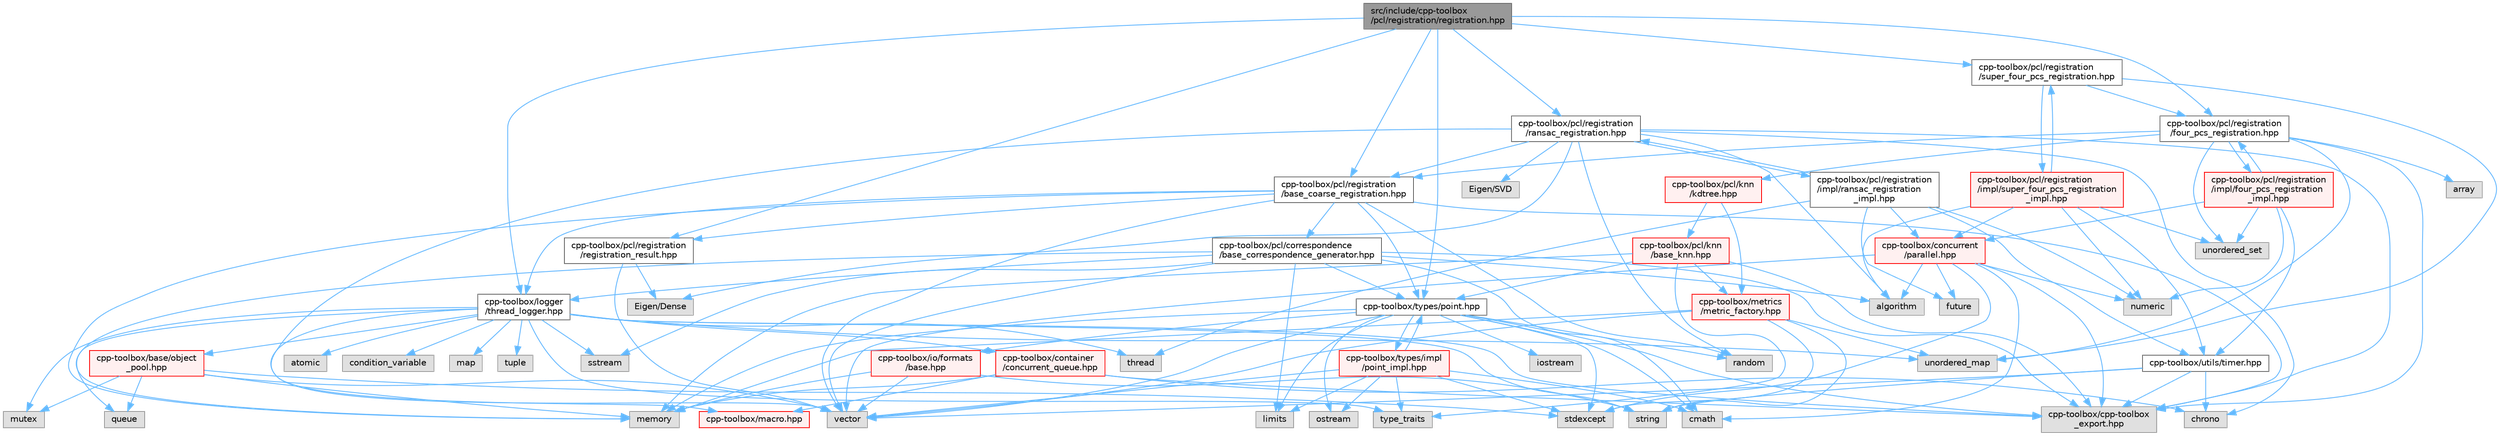 digraph "src/include/cpp-toolbox/pcl/registration/registration.hpp"
{
 // LATEX_PDF_SIZE
  bgcolor="transparent";
  edge [fontname=Helvetica,fontsize=10,labelfontname=Helvetica,labelfontsize=10];
  node [fontname=Helvetica,fontsize=10,shape=box,height=0.2,width=0.4];
  Node1 [id="Node000001",label="src/include/cpp-toolbox\l/pcl/registration/registration.hpp",height=0.2,width=0.4,color="gray40", fillcolor="grey60", style="filled", fontcolor="black",tooltip="点云配准算法统一导出文件 / Unified export file for point cloud registration algorithms"];
  Node1 -> Node2 [id="edge1_Node000001_Node000002",color="steelblue1",style="solid",tooltip=" "];
  Node2 [id="Node000002",label="cpp-toolbox/pcl/registration\l/registration_result.hpp",height=0.2,width=0.4,color="grey40", fillcolor="white", style="filled",URL="$registration__result_8hpp.html",tooltip=" "];
  Node2 -> Node3 [id="edge2_Node000002_Node000003",color="steelblue1",style="solid",tooltip=" "];
  Node3 [id="Node000003",label="vector",height=0.2,width=0.4,color="grey60", fillcolor="#E0E0E0", style="filled",tooltip=" "];
  Node2 -> Node4 [id="edge3_Node000002_Node000004",color="steelblue1",style="solid",tooltip=" "];
  Node4 [id="Node000004",label="Eigen/Dense",height=0.2,width=0.4,color="grey60", fillcolor="#E0E0E0", style="filled",tooltip=" "];
  Node1 -> Node5 [id="edge4_Node000001_Node000005",color="steelblue1",style="solid",tooltip=" "];
  Node5 [id="Node000005",label="cpp-toolbox/pcl/registration\l/base_coarse_registration.hpp",height=0.2,width=0.4,color="grey40", fillcolor="white", style="filled",URL="$base__coarse__registration_8hpp.html",tooltip=" "];
  Node5 -> Node6 [id="edge5_Node000005_Node000006",color="steelblue1",style="solid",tooltip=" "];
  Node6 [id="Node000006",label="memory",height=0.2,width=0.4,color="grey60", fillcolor="#E0E0E0", style="filled",tooltip=" "];
  Node5 -> Node3 [id="edge6_Node000005_Node000003",color="steelblue1",style="solid",tooltip=" "];
  Node5 -> Node7 [id="edge7_Node000005_Node000007",color="steelblue1",style="solid",tooltip=" "];
  Node7 [id="Node000007",label="random",height=0.2,width=0.4,color="grey60", fillcolor="#E0E0E0", style="filled",tooltip=" "];
  Node5 -> Node8 [id="edge8_Node000005_Node000008",color="steelblue1",style="solid",tooltip=" "];
  Node8 [id="Node000008",label="cpp-toolbox/cpp-toolbox\l_export.hpp",height=0.2,width=0.4,color="grey60", fillcolor="#E0E0E0", style="filled",tooltip=" "];
  Node5 -> Node9 [id="edge9_Node000005_Node000009",color="steelblue1",style="solid",tooltip=" "];
  Node9 [id="Node000009",label="cpp-toolbox/pcl/correspondence\l/base_correspondence_generator.hpp",height=0.2,width=0.4,color="grey40", fillcolor="white", style="filled",URL="$base__correspondence__generator_8hpp.html",tooltip=" "];
  Node9 -> Node6 [id="edge10_Node000009_Node000006",color="steelblue1",style="solid",tooltip=" "];
  Node9 -> Node3 [id="edge11_Node000009_Node000003",color="steelblue1",style="solid",tooltip=" "];
  Node9 -> Node10 [id="edge12_Node000009_Node000010",color="steelblue1",style="solid",tooltip=" "];
  Node10 [id="Node000010",label="sstream",height=0.2,width=0.4,color="grey60", fillcolor="#E0E0E0", style="filled",tooltip=" "];
  Node9 -> Node11 [id="edge13_Node000009_Node000011",color="steelblue1",style="solid",tooltip=" "];
  Node11 [id="Node000011",label="algorithm",height=0.2,width=0.4,color="grey60", fillcolor="#E0E0E0", style="filled",tooltip=" "];
  Node9 -> Node12 [id="edge14_Node000009_Node000012",color="steelblue1",style="solid",tooltip=" "];
  Node12 [id="Node000012",label="limits",height=0.2,width=0.4,color="grey60", fillcolor="#E0E0E0", style="filled",tooltip=" "];
  Node9 -> Node13 [id="edge15_Node000009_Node000013",color="steelblue1",style="solid",tooltip=" "];
  Node13 [id="Node000013",label="cmath",height=0.2,width=0.4,color="grey60", fillcolor="#E0E0E0", style="filled",tooltip=" "];
  Node9 -> Node14 [id="edge16_Node000009_Node000014",color="steelblue1",style="solid",tooltip=" "];
  Node14 [id="Node000014",label="cpp-toolbox/types/point.hpp",height=0.2,width=0.4,color="grey40", fillcolor="white", style="filled",URL="$point_8hpp.html",tooltip=" "];
  Node14 -> Node13 [id="edge17_Node000014_Node000013",color="steelblue1",style="solid",tooltip=" "];
  Node14 -> Node15 [id="edge18_Node000014_Node000015",color="steelblue1",style="solid",tooltip=" "];
  Node15 [id="Node000015",label="iostream",height=0.2,width=0.4,color="grey60", fillcolor="#E0E0E0", style="filled",tooltip=" "];
  Node14 -> Node12 [id="edge19_Node000014_Node000012",color="steelblue1",style="solid",tooltip=" "];
  Node14 -> Node6 [id="edge20_Node000014_Node000006",color="steelblue1",style="solid",tooltip=" "];
  Node14 -> Node16 [id="edge21_Node000014_Node000016",color="steelblue1",style="solid",tooltip=" "];
  Node16 [id="Node000016",label="ostream",height=0.2,width=0.4,color="grey60", fillcolor="#E0E0E0", style="filled",tooltip=" "];
  Node14 -> Node7 [id="edge22_Node000014_Node000007",color="steelblue1",style="solid",tooltip=" "];
  Node14 -> Node17 [id="edge23_Node000014_Node000017",color="steelblue1",style="solid",tooltip=" "];
  Node17 [id="Node000017",label="stdexcept",height=0.2,width=0.4,color="grey60", fillcolor="#E0E0E0", style="filled",tooltip=" "];
  Node14 -> Node3 [id="edge24_Node000014_Node000003",color="steelblue1",style="solid",tooltip=" "];
  Node14 -> Node8 [id="edge25_Node000014_Node000008",color="steelblue1",style="solid",tooltip=" "];
  Node14 -> Node18 [id="edge26_Node000014_Node000018",color="steelblue1",style="solid",tooltip=" "];
  Node18 [id="Node000018",label="cpp-toolbox/io/formats\l/base.hpp",height=0.2,width=0.4,color="red", fillcolor="#FFF0F0", style="filled",URL="$io_2formats_2base_8hpp.html",tooltip=" "];
  Node18 -> Node6 [id="edge27_Node000018_Node000006",color="steelblue1",style="solid",tooltip=" "];
  Node18 -> Node19 [id="edge28_Node000018_Node000019",color="steelblue1",style="solid",tooltip=" "];
  Node19 [id="Node000019",label="string",height=0.2,width=0.4,color="grey60", fillcolor="#E0E0E0", style="filled",tooltip=" "];
  Node18 -> Node3 [id="edge29_Node000018_Node000003",color="steelblue1",style="solid",tooltip=" "];
  Node14 -> Node28 [id="edge30_Node000014_Node000028",color="steelblue1",style="solid",tooltip=" "];
  Node28 [id="Node000028",label="cpp-toolbox/types/impl\l/point_impl.hpp",height=0.2,width=0.4,color="red", fillcolor="#FFF0F0", style="filled",URL="$point__impl_8hpp.html",tooltip=" "];
  Node28 -> Node13 [id="edge31_Node000028_Node000013",color="steelblue1",style="solid",tooltip=" "];
  Node28 -> Node12 [id="edge32_Node000028_Node000012",color="steelblue1",style="solid",tooltip=" "];
  Node28 -> Node16 [id="edge33_Node000028_Node000016",color="steelblue1",style="solid",tooltip=" "];
  Node28 -> Node17 [id="edge34_Node000028_Node000017",color="steelblue1",style="solid",tooltip=" "];
  Node28 -> Node30 [id="edge35_Node000028_Node000030",color="steelblue1",style="solid",tooltip=" "];
  Node30 [id="Node000030",label="type_traits",height=0.2,width=0.4,color="grey60", fillcolor="#E0E0E0", style="filled",tooltip=" "];
  Node28 -> Node3 [id="edge36_Node000028_Node000003",color="steelblue1",style="solid",tooltip=" "];
  Node28 -> Node14 [id="edge37_Node000028_Node000014",color="steelblue1",style="solid",tooltip=" "];
  Node9 -> Node8 [id="edge38_Node000009_Node000008",color="steelblue1",style="solid",tooltip=" "];
  Node9 -> Node31 [id="edge39_Node000009_Node000031",color="steelblue1",style="solid",tooltip=" "];
  Node31 [id="Node000031",label="cpp-toolbox/logger\l/thread_logger.hpp",height=0.2,width=0.4,color="grey40", fillcolor="white", style="filled",URL="$thread__logger_8hpp.html",tooltip=" "];
  Node31 -> Node32 [id="edge40_Node000031_Node000032",color="steelblue1",style="solid",tooltip=" "];
  Node32 [id="Node000032",label="atomic",height=0.2,width=0.4,color="grey60", fillcolor="#E0E0E0", style="filled",tooltip=" "];
  Node31 -> Node33 [id="edge41_Node000031_Node000033",color="steelblue1",style="solid",tooltip=" "];
  Node33 [id="Node000033",label="condition_variable",height=0.2,width=0.4,color="grey60", fillcolor="#E0E0E0", style="filled",tooltip=" "];
  Node31 -> Node34 [id="edge42_Node000031_Node000034",color="steelblue1",style="solid",tooltip=" "];
  Node34 [id="Node000034",label="map",height=0.2,width=0.4,color="grey60", fillcolor="#E0E0E0", style="filled",tooltip=" "];
  Node31 -> Node35 [id="edge43_Node000031_Node000035",color="steelblue1",style="solid",tooltip=" "];
  Node35 [id="Node000035",label="mutex",height=0.2,width=0.4,color="grey60", fillcolor="#E0E0E0", style="filled",tooltip=" "];
  Node31 -> Node36 [id="edge44_Node000031_Node000036",color="steelblue1",style="solid",tooltip=" "];
  Node36 [id="Node000036",label="queue",height=0.2,width=0.4,color="grey60", fillcolor="#E0E0E0", style="filled",tooltip=" "];
  Node31 -> Node10 [id="edge45_Node000031_Node000010",color="steelblue1",style="solid",tooltip=" "];
  Node31 -> Node19 [id="edge46_Node000031_Node000019",color="steelblue1",style="solid",tooltip=" "];
  Node31 -> Node37 [id="edge47_Node000031_Node000037",color="steelblue1",style="solid",tooltip=" "];
  Node37 [id="Node000037",label="thread",height=0.2,width=0.4,color="grey60", fillcolor="#E0E0E0", style="filled",tooltip=" "];
  Node31 -> Node38 [id="edge48_Node000031_Node000038",color="steelblue1",style="solid",tooltip=" "];
  Node38 [id="Node000038",label="tuple",height=0.2,width=0.4,color="grey60", fillcolor="#E0E0E0", style="filled",tooltip=" "];
  Node31 -> Node30 [id="edge49_Node000031_Node000030",color="steelblue1",style="solid",tooltip=" "];
  Node31 -> Node39 [id="edge50_Node000031_Node000039",color="steelblue1",style="solid",tooltip=" "];
  Node39 [id="Node000039",label="unordered_map",height=0.2,width=0.4,color="grey60", fillcolor="#E0E0E0", style="filled",tooltip=" "];
  Node31 -> Node8 [id="edge51_Node000031_Node000008",color="steelblue1",style="solid",tooltip=" "];
  Node31 -> Node23 [id="edge52_Node000031_Node000023",color="steelblue1",style="solid",tooltip=" "];
  Node23 [id="Node000023",label="cpp-toolbox/macro.hpp",height=0.2,width=0.4,color="red", fillcolor="#FFF0F0", style="filled",URL="$macro_8hpp.html",tooltip="通用的编译器、平台、架构检测和实用宏定义 / Common macros for compiler, platform, architecture detection and utility macro..."];
  Node31 -> Node40 [id="edge53_Node000031_Node000040",color="steelblue1",style="solid",tooltip=" "];
  Node40 [id="Node000040",label="cpp-toolbox/container\l/concurrent_queue.hpp",height=0.2,width=0.4,color="red", fillcolor="#FFF0F0", style="filled",URL="$concurrent__queue_8hpp.html",tooltip=" "];
  Node40 -> Node41 [id="edge54_Node000040_Node000041",color="steelblue1",style="solid",tooltip=" "];
  Node41 [id="Node000041",label="chrono",height=0.2,width=0.4,color="grey60", fillcolor="#E0E0E0", style="filled",tooltip=" "];
  Node40 -> Node6 [id="edge55_Node000040_Node000006",color="steelblue1",style="solid",tooltip=" "];
  Node40 -> Node8 [id="edge56_Node000040_Node000008",color="steelblue1",style="solid",tooltip=" "];
  Node40 -> Node23 [id="edge57_Node000040_Node000023",color="steelblue1",style="solid",tooltip=" "];
  Node31 -> Node45 [id="edge58_Node000031_Node000045",color="steelblue1",style="solid",tooltip=" "];
  Node45 [id="Node000045",label="cpp-toolbox/base/object\l_pool.hpp",height=0.2,width=0.4,color="red", fillcolor="#FFF0F0", style="filled",URL="$object__pool_8hpp.html",tooltip=" "];
  Node45 -> Node6 [id="edge59_Node000045_Node000006",color="steelblue1",style="solid",tooltip=" "];
  Node45 -> Node35 [id="edge60_Node000045_Node000035",color="steelblue1",style="solid",tooltip=" "];
  Node45 -> Node36 [id="edge61_Node000045_Node000036",color="steelblue1",style="solid",tooltip=" "];
  Node45 -> Node17 [id="edge62_Node000045_Node000017",color="steelblue1",style="solid",tooltip=" "];
  Node45 -> Node3 [id="edge63_Node000045_Node000003",color="steelblue1",style="solid",tooltip=" "];
  Node5 -> Node2 [id="edge64_Node000005_Node000002",color="steelblue1",style="solid",tooltip=" "];
  Node5 -> Node14 [id="edge65_Node000005_Node000014",color="steelblue1",style="solid",tooltip=" "];
  Node5 -> Node31 [id="edge66_Node000005_Node000031",color="steelblue1",style="solid",tooltip=" "];
  Node1 -> Node46 [id="edge67_Node000001_Node000046",color="steelblue1",style="solid",tooltip=" "];
  Node46 [id="Node000046",label="cpp-toolbox/pcl/registration\l/ransac_registration.hpp",height=0.2,width=0.4,color="grey40", fillcolor="white", style="filled",URL="$ransac__registration_8hpp.html",tooltip=" "];
  Node46 -> Node11 [id="edge68_Node000046_Node000011",color="steelblue1",style="solid",tooltip=" "];
  Node46 -> Node41 [id="edge69_Node000046_Node000041",color="steelblue1",style="solid",tooltip=" "];
  Node46 -> Node7 [id="edge70_Node000046_Node000007",color="steelblue1",style="solid",tooltip=" "];
  Node46 -> Node3 [id="edge71_Node000046_Node000003",color="steelblue1",style="solid",tooltip=" "];
  Node46 -> Node4 [id="edge72_Node000046_Node000004",color="steelblue1",style="solid",tooltip=" "];
  Node46 -> Node47 [id="edge73_Node000046_Node000047",color="steelblue1",style="solid",tooltip=" "];
  Node47 [id="Node000047",label="Eigen/SVD",height=0.2,width=0.4,color="grey60", fillcolor="#E0E0E0", style="filled",tooltip=" "];
  Node46 -> Node8 [id="edge74_Node000046_Node000008",color="steelblue1",style="solid",tooltip=" "];
  Node46 -> Node5 [id="edge75_Node000046_Node000005",color="steelblue1",style="solid",tooltip=" "];
  Node46 -> Node48 [id="edge76_Node000046_Node000048",color="steelblue1",style="solid",tooltip=" "];
  Node48 [id="Node000048",label="cpp-toolbox/pcl/registration\l/impl/ransac_registration\l_impl.hpp",height=0.2,width=0.4,color="grey40", fillcolor="white", style="filled",URL="$ransac__registration__impl_8hpp.html",tooltip=" "];
  Node48 -> Node49 [id="edge77_Node000048_Node000049",color="steelblue1",style="solid",tooltip=" "];
  Node49 [id="Node000049",label="future",height=0.2,width=0.4,color="grey60", fillcolor="#E0E0E0", style="filled",tooltip=" "];
  Node48 -> Node50 [id="edge78_Node000048_Node000050",color="steelblue1",style="solid",tooltip=" "];
  Node50 [id="Node000050",label="numeric",height=0.2,width=0.4,color="grey60", fillcolor="#E0E0E0", style="filled",tooltip=" "];
  Node48 -> Node37 [id="edge79_Node000048_Node000037",color="steelblue1",style="solid",tooltip=" "];
  Node48 -> Node51 [id="edge80_Node000048_Node000051",color="steelblue1",style="solid",tooltip=" "];
  Node51 [id="Node000051",label="cpp-toolbox/concurrent\l/parallel.hpp",height=0.2,width=0.4,color="red", fillcolor="#FFF0F0", style="filled",URL="$parallel_8hpp.html",tooltip=" "];
  Node51 -> Node11 [id="edge81_Node000051_Node000011",color="steelblue1",style="solid",tooltip=" "];
  Node51 -> Node13 [id="edge82_Node000051_Node000013",color="steelblue1",style="solid",tooltip=" "];
  Node51 -> Node49 [id="edge83_Node000051_Node000049",color="steelblue1",style="solid",tooltip=" "];
  Node51 -> Node50 [id="edge84_Node000051_Node000050",color="steelblue1",style="solid",tooltip=" "];
  Node51 -> Node17 [id="edge85_Node000051_Node000017",color="steelblue1",style="solid",tooltip=" "];
  Node51 -> Node3 [id="edge86_Node000051_Node000003",color="steelblue1",style="solid",tooltip=" "];
  Node51 -> Node8 [id="edge87_Node000051_Node000008",color="steelblue1",style="solid",tooltip=" "];
  Node48 -> Node46 [id="edge88_Node000048_Node000046",color="steelblue1",style="solid",tooltip=" "];
  Node48 -> Node57 [id="edge89_Node000048_Node000057",color="steelblue1",style="solid",tooltip=" "];
  Node57 [id="Node000057",label="cpp-toolbox/utils/timer.hpp",height=0.2,width=0.4,color="grey40", fillcolor="white", style="filled",URL="$timer_8hpp.html",tooltip=" "];
  Node57 -> Node41 [id="edge90_Node000057_Node000041",color="steelblue1",style="solid",tooltip=" "];
  Node57 -> Node19 [id="edge91_Node000057_Node000019",color="steelblue1",style="solid",tooltip=" "];
  Node57 -> Node3 [id="edge92_Node000057_Node000003",color="steelblue1",style="solid",tooltip=" "];
  Node57 -> Node8 [id="edge93_Node000057_Node000008",color="steelblue1",style="solid",tooltip=" "];
  Node1 -> Node58 [id="edge94_Node000001_Node000058",color="steelblue1",style="solid",tooltip=" "];
  Node58 [id="Node000058",label="cpp-toolbox/pcl/registration\l/four_pcs_registration.hpp",height=0.2,width=0.4,color="grey40", fillcolor="white", style="filled",URL="$four__pcs__registration_8hpp.html",tooltip=" "];
  Node58 -> Node59 [id="edge95_Node000058_Node000059",color="steelblue1",style="solid",tooltip=" "];
  Node59 [id="Node000059",label="array",height=0.2,width=0.4,color="grey60", fillcolor="#E0E0E0", style="filled",tooltip=" "];
  Node58 -> Node39 [id="edge96_Node000058_Node000039",color="steelblue1",style="solid",tooltip=" "];
  Node58 -> Node60 [id="edge97_Node000058_Node000060",color="steelblue1",style="solid",tooltip=" "];
  Node60 [id="Node000060",label="unordered_set",height=0.2,width=0.4,color="grey60", fillcolor="#E0E0E0", style="filled",tooltip=" "];
  Node58 -> Node8 [id="edge98_Node000058_Node000008",color="steelblue1",style="solid",tooltip=" "];
  Node58 -> Node61 [id="edge99_Node000058_Node000061",color="steelblue1",style="solid",tooltip=" "];
  Node61 [id="Node000061",label="cpp-toolbox/pcl/knn\l/kdtree.hpp",height=0.2,width=0.4,color="red", fillcolor="#FFF0F0", style="filled",URL="$kdtree_8hpp.html",tooltip=" "];
  Node61 -> Node62 [id="edge100_Node000061_Node000062",color="steelblue1",style="solid",tooltip=" "];
  Node62 [id="Node000062",label="cpp-toolbox/pcl/knn\l/base_knn.hpp",height=0.2,width=0.4,color="red", fillcolor="#FFF0F0", style="filled",URL="$base__knn_8hpp.html",tooltip=" "];
  Node62 -> Node6 [id="edge101_Node000062_Node000006",color="steelblue1",style="solid",tooltip=" "];
  Node62 -> Node30 [id="edge102_Node000062_Node000030",color="steelblue1",style="solid",tooltip=" "];
  Node62 -> Node8 [id="edge103_Node000062_Node000008",color="steelblue1",style="solid",tooltip=" "];
  Node62 -> Node14 [id="edge104_Node000062_Node000014",color="steelblue1",style="solid",tooltip=" "];
  Node62 -> Node66 [id="edge105_Node000062_Node000066",color="steelblue1",style="solid",tooltip=" "];
  Node66 [id="Node000066",label="cpp-toolbox/metrics\l/metric_factory.hpp",height=0.2,width=0.4,color="red", fillcolor="#FFF0F0", style="filled",URL="$metric__factory_8hpp.html",tooltip=" "];
  Node66 -> Node6 [id="edge106_Node000066_Node000006",color="steelblue1",style="solid",tooltip=" "];
  Node66 -> Node19 [id="edge107_Node000066_Node000019",color="steelblue1",style="solid",tooltip=" "];
  Node66 -> Node39 [id="edge108_Node000066_Node000039",color="steelblue1",style="solid",tooltip=" "];
  Node66 -> Node17 [id="edge109_Node000066_Node000017",color="steelblue1",style="solid",tooltip=" "];
  Node66 -> Node3 [id="edge110_Node000066_Node000003",color="steelblue1",style="solid",tooltip=" "];
  Node61 -> Node66 [id="edge111_Node000061_Node000066",color="steelblue1",style="solid",tooltip=" "];
  Node58 -> Node5 [id="edge112_Node000058_Node000005",color="steelblue1",style="solid",tooltip=" "];
  Node58 -> Node76 [id="edge113_Node000058_Node000076",color="steelblue1",style="solid",tooltip=" "];
  Node76 [id="Node000076",label="cpp-toolbox/pcl/registration\l/impl/four_pcs_registration\l_impl.hpp",height=0.2,width=0.4,color="red", fillcolor="#FFF0F0", style="filled",URL="$four__pcs__registration__impl_8hpp.html",tooltip=" "];
  Node76 -> Node50 [id="edge114_Node000076_Node000050",color="steelblue1",style="solid",tooltip=" "];
  Node76 -> Node60 [id="edge115_Node000076_Node000060",color="steelblue1",style="solid",tooltip=" "];
  Node76 -> Node51 [id="edge116_Node000076_Node000051",color="steelblue1",style="solid",tooltip=" "];
  Node76 -> Node58 [id="edge117_Node000076_Node000058",color="steelblue1",style="solid",tooltip=" "];
  Node76 -> Node57 [id="edge118_Node000076_Node000057",color="steelblue1",style="solid",tooltip=" "];
  Node1 -> Node79 [id="edge119_Node000001_Node000079",color="steelblue1",style="solid",tooltip=" "];
  Node79 [id="Node000079",label="cpp-toolbox/pcl/registration\l/super_four_pcs_registration.hpp",height=0.2,width=0.4,color="grey40", fillcolor="white", style="filled",URL="$super__four__pcs__registration_8hpp.html",tooltip=" "];
  Node79 -> Node39 [id="edge120_Node000079_Node000039",color="steelblue1",style="solid",tooltip=" "];
  Node79 -> Node58 [id="edge121_Node000079_Node000058",color="steelblue1",style="solid",tooltip=" "];
  Node79 -> Node80 [id="edge122_Node000079_Node000080",color="steelblue1",style="solid",tooltip=" "];
  Node80 [id="Node000080",label="cpp-toolbox/pcl/registration\l/impl/super_four_pcs_registration\l_impl.hpp",height=0.2,width=0.4,color="red", fillcolor="#FFF0F0", style="filled",URL="$super__four__pcs__registration__impl_8hpp.html",tooltip=" "];
  Node80 -> Node11 [id="edge123_Node000080_Node000011",color="steelblue1",style="solid",tooltip=" "];
  Node80 -> Node50 [id="edge124_Node000080_Node000050",color="steelblue1",style="solid",tooltip=" "];
  Node80 -> Node60 [id="edge125_Node000080_Node000060",color="steelblue1",style="solid",tooltip=" "];
  Node80 -> Node51 [id="edge126_Node000080_Node000051",color="steelblue1",style="solid",tooltip=" "];
  Node80 -> Node79 [id="edge127_Node000080_Node000079",color="steelblue1",style="solid",tooltip=" "];
  Node80 -> Node57 [id="edge128_Node000080_Node000057",color="steelblue1",style="solid",tooltip=" "];
  Node1 -> Node14 [id="edge129_Node000001_Node000014",color="steelblue1",style="solid",tooltip=" "];
  Node1 -> Node31 [id="edge130_Node000001_Node000031",color="steelblue1",style="solid",tooltip=" "];
}
